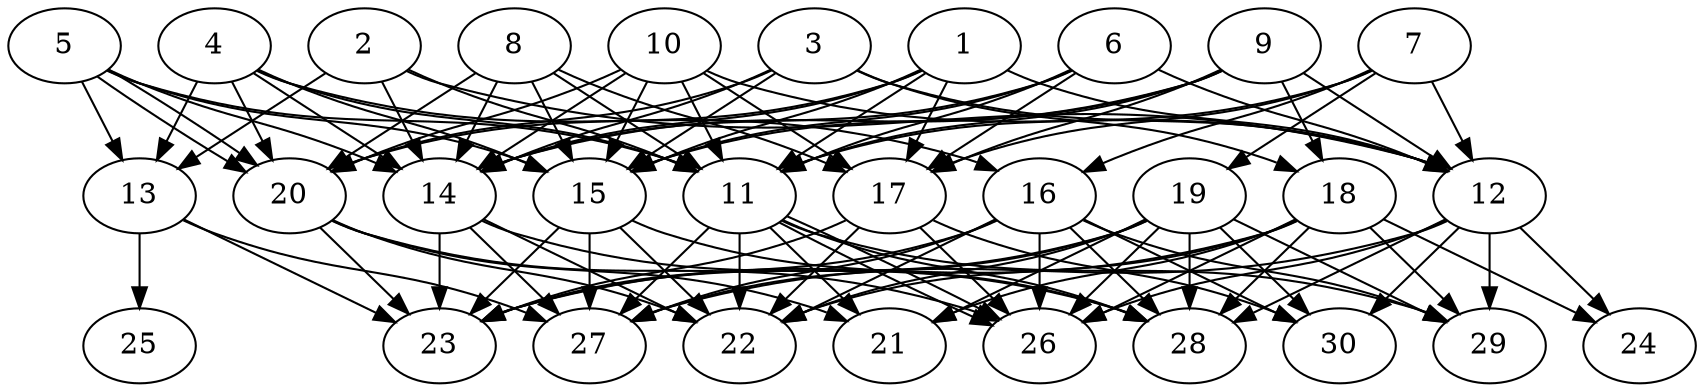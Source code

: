 // DAG automatically generated by daggen at Thu Oct  3 14:04:18 2019
// ./daggen --dot -n 30 --ccr 0.5 --fat 0.7 --regular 0.9 --density 0.9 --mindata 5242880 --maxdata 52428800 
digraph G {
  1 [size="20703232", alpha="0.12", expect_size="10351616"] 
  1 -> 11 [size ="10351616"]
  1 -> 12 [size ="10351616"]
  1 -> 14 [size ="10351616"]
  1 -> 15 [size ="10351616"]
  1 -> 17 [size ="10351616"]
  1 -> 20 [size ="10351616"]
  2 [size="37076992", alpha="0.14", expect_size="18538496"] 
  2 -> 11 [size ="18538496"]
  2 -> 12 [size ="18538496"]
  2 -> 13 [size ="18538496"]
  2 -> 14 [size ="18538496"]
  3 [size="19294208", alpha="0.02", expect_size="9647104"] 
  3 -> 12 [size ="9647104"]
  3 -> 14 [size ="9647104"]
  3 -> 15 [size ="9647104"]
  3 -> 18 [size ="9647104"]
  3 -> 20 [size ="9647104"]
  4 [size="15460352", alpha="0.09", expect_size="7730176"] 
  4 -> 11 [size ="7730176"]
  4 -> 13 [size ="7730176"]
  4 -> 14 [size ="7730176"]
  4 -> 15 [size ="7730176"]
  4 -> 16 [size ="7730176"]
  4 -> 20 [size ="7730176"]
  5 [size="86558720", alpha="0.08", expect_size="43279360"] 
  5 -> 11 [size ="43279360"]
  5 -> 13 [size ="43279360"]
  5 -> 14 [size ="43279360"]
  5 -> 15 [size ="43279360"]
  5 -> 20 [size ="43279360"]
  5 -> 20 [size ="43279360"]
  6 [size="20322304", alpha="0.01", expect_size="10161152"] 
  6 -> 11 [size ="10161152"]
  6 -> 12 [size ="10161152"]
  6 -> 14 [size ="10161152"]
  6 -> 15 [size ="10161152"]
  6 -> 17 [size ="10161152"]
  7 [size="35604480", alpha="0.00", expect_size="17802240"] 
  7 -> 11 [size ="17802240"]
  7 -> 12 [size ="17802240"]
  7 -> 16 [size ="17802240"]
  7 -> 17 [size ="17802240"]
  7 -> 19 [size ="17802240"]
  8 [size="63551488", alpha="0.20", expect_size="31775744"] 
  8 -> 11 [size ="31775744"]
  8 -> 14 [size ="31775744"]
  8 -> 15 [size ="31775744"]
  8 -> 17 [size ="31775744"]
  8 -> 20 [size ="31775744"]
  9 [size="89233408", alpha="0.04", expect_size="44616704"] 
  9 -> 11 [size ="44616704"]
  9 -> 12 [size ="44616704"]
  9 -> 14 [size ="44616704"]
  9 -> 15 [size ="44616704"]
  9 -> 17 [size ="44616704"]
  9 -> 18 [size ="44616704"]
  10 [size="64106496", alpha="0.15", expect_size="32053248"] 
  10 -> 11 [size ="32053248"]
  10 -> 12 [size ="32053248"]
  10 -> 14 [size ="32053248"]
  10 -> 15 [size ="32053248"]
  10 -> 17 [size ="32053248"]
  10 -> 20 [size ="32053248"]
  11 [size="57217024", alpha="0.20", expect_size="28608512"] 
  11 -> 21 [size ="28608512"]
  11 -> 22 [size ="28608512"]
  11 -> 26 [size ="28608512"]
  11 -> 26 [size ="28608512"]
  11 -> 27 [size ="28608512"]
  11 -> 28 [size ="28608512"]
  11 -> 29 [size ="28608512"]
  12 [size="21704704", alpha="0.13", expect_size="10852352"] 
  12 -> 24 [size ="10852352"]
  12 -> 26 [size ="10852352"]
  12 -> 27 [size ="10852352"]
  12 -> 28 [size ="10852352"]
  12 -> 29 [size ="10852352"]
  12 -> 30 [size ="10852352"]
  13 [size="86036480", alpha="0.10", expect_size="43018240"] 
  13 -> 23 [size ="43018240"]
  13 -> 25 [size ="43018240"]
  13 -> 27 [size ="43018240"]
  14 [size="95868928", alpha="0.10", expect_size="47934464"] 
  14 -> 22 [size ="47934464"]
  14 -> 23 [size ="47934464"]
  14 -> 27 [size ="47934464"]
  14 -> 28 [size ="47934464"]
  15 [size="42360832", alpha="0.04", expect_size="21180416"] 
  15 -> 22 [size ="21180416"]
  15 -> 23 [size ="21180416"]
  15 -> 27 [size ="21180416"]
  15 -> 28 [size ="21180416"]
  16 [size="80359424", alpha="0.09", expect_size="40179712"] 
  16 -> 22 [size ="40179712"]
  16 -> 23 [size ="40179712"]
  16 -> 26 [size ="40179712"]
  16 -> 27 [size ="40179712"]
  16 -> 28 [size ="40179712"]
  16 -> 29 [size ="40179712"]
  16 -> 30 [size ="40179712"]
  17 [size="85092352", alpha="0.09", expect_size="42546176"] 
  17 -> 22 [size ="42546176"]
  17 -> 23 [size ="42546176"]
  17 -> 26 [size ="42546176"]
  17 -> 30 [size ="42546176"]
  18 [size="87332864", alpha="0.16", expect_size="43666432"] 
  18 -> 21 [size ="43666432"]
  18 -> 22 [size ="43666432"]
  18 -> 23 [size ="43666432"]
  18 -> 24 [size ="43666432"]
  18 -> 26 [size ="43666432"]
  18 -> 28 [size ="43666432"]
  18 -> 29 [size ="43666432"]
  19 [size="85807104", alpha="0.13", expect_size="42903552"] 
  19 -> 21 [size ="42903552"]
  19 -> 22 [size ="42903552"]
  19 -> 23 [size ="42903552"]
  19 -> 26 [size ="42903552"]
  19 -> 27 [size ="42903552"]
  19 -> 28 [size ="42903552"]
  19 -> 29 [size ="42903552"]
  19 -> 30 [size ="42903552"]
  20 [size="11173888", alpha="0.07", expect_size="5586944"] 
  20 -> 21 [size ="5586944"]
  20 -> 22 [size ="5586944"]
  20 -> 23 [size ="5586944"]
  20 -> 26 [size ="5586944"]
  21 [size="79691776", alpha="0.03", expect_size="39845888"] 
  22 [size="78307328", alpha="0.05", expect_size="39153664"] 
  23 [size="43675648", alpha="0.09", expect_size="21837824"] 
  24 [size="88559616", alpha="0.14", expect_size="44279808"] 
  25 [size="40085504", alpha="0.15", expect_size="20042752"] 
  26 [size="58875904", alpha="0.18", expect_size="29437952"] 
  27 [size="101570560", alpha="0.06", expect_size="50785280"] 
  28 [size="47708160", alpha="0.05", expect_size="23854080"] 
  29 [size="28788736", alpha="0.02", expect_size="14394368"] 
  30 [size="90830848", alpha="0.09", expect_size="45415424"] 
}
